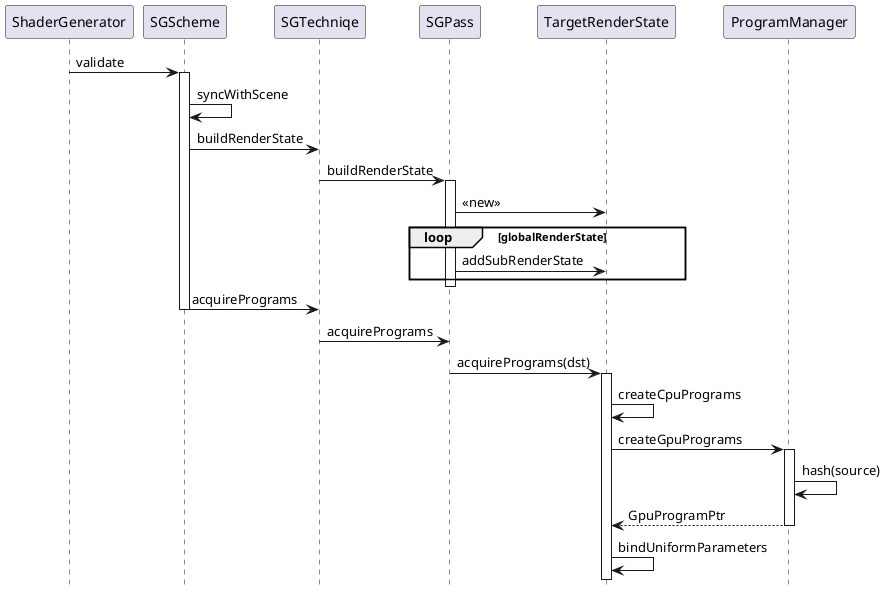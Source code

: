 @startuml
hide footbox

ShaderGenerator -> SGScheme: validate
activate SGScheme
SGScheme -> SGScheme: syncWithScene
SGScheme -> SGTechniqe: buildRenderState
SGTechniqe -> SGPass: buildRenderState
activate SGPass
SGPass -> TargetRenderState: << new >>
loop globalRenderState
SGPass -> TargetRenderState: addSubRenderState
end
deactivate SGPass
SGScheme -> SGTechniqe: acquirePrograms
deactivate SGScheme
SGTechniqe -> SGPass: acquirePrograms
SGPass -> TargetRenderState: acquirePrograms(dst)
activate TargetRenderState
TargetRenderState -> TargetRenderState: createCpuPrograms
TargetRenderState -> ProgramManager: createGpuPrograms
activate ProgramManager
ProgramManager -> ProgramManager: hash(source)
ProgramManager --> TargetRenderState: GpuProgramPtr
deactivate ProgramManager
TargetRenderState -> TargetRenderState : bindUniformParameters
@enduml
